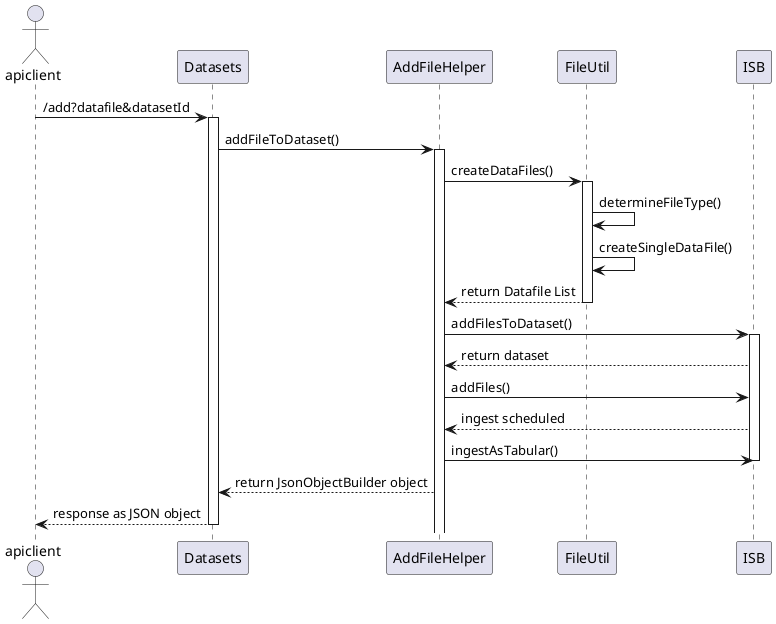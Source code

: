 @startuml
actor apiclient

apiclient -> Datasets: /add?datafile&datasetId
activate Datasets
Datasets -> AddFileHelper: addFileToDataset()
activate AddFileHelper
AddFileHelper -> FileUtil: createDataFiles()
activate FileUtil
FileUtil -> FileUtil: determineFileType()
FileUtil -> FileUtil: createSingleDataFile()
AddFileHelper <-- FileUtil: return Datafile List
deactivate FileUtil
AddFileHelper -> ISB: addFilesToDataset()
activate ISB
AddFileHelper <-- ISB: return dataset
AddFileHelper -> ISB: addFiles()
AddFileHelper <-- ISB: ingest scheduled
AddFileHelper -> ISB: ingestAsTabular()

deactivate ISB
Datasets <-- AddFileHelper: return JsonObjectBuilder object
apiclient <-- Datasets: response as JSON object
deactivate Datasets
@enduml
